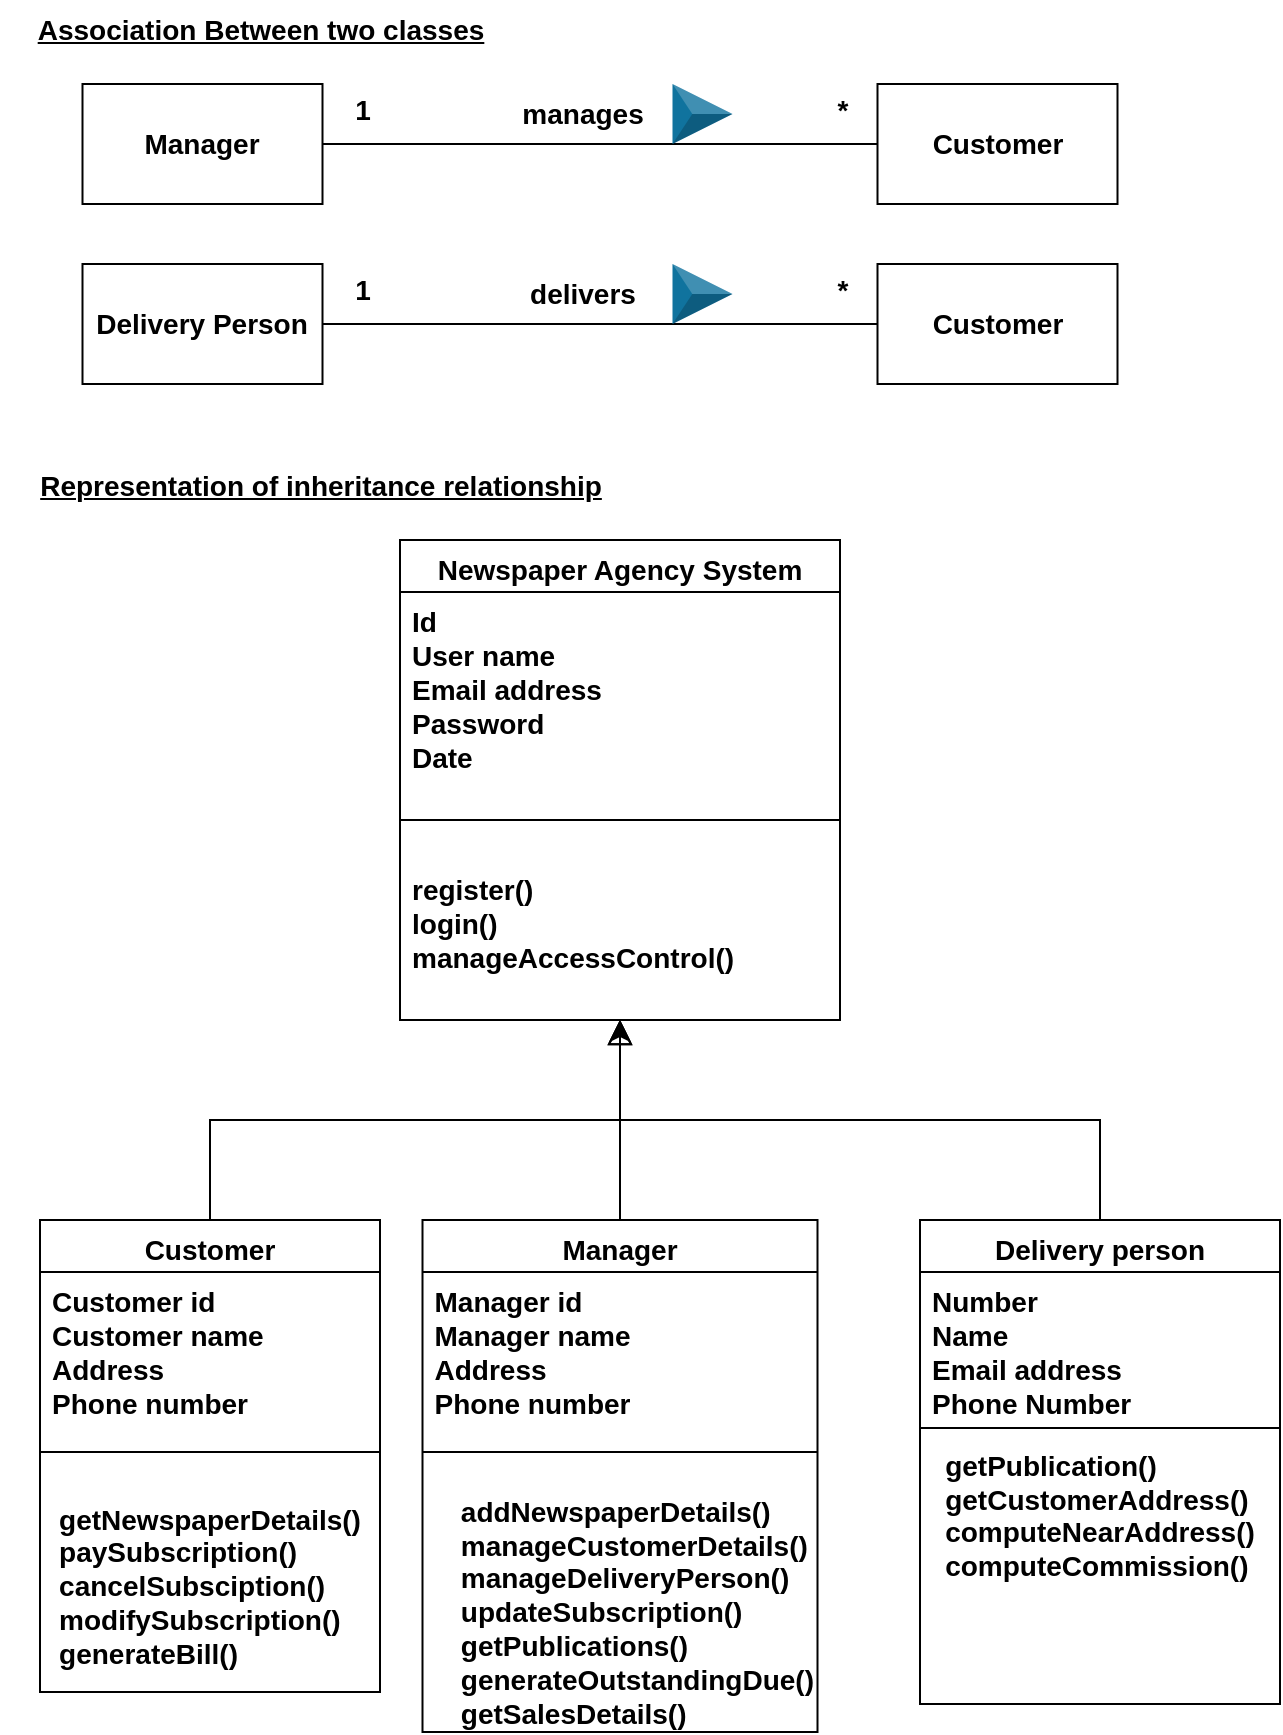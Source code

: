 <mxfile version="24.8.0">
  <diagram id="C5RBs43oDa-KdzZeNtuy" name="Page-1">
    <mxGraphModel dx="1105" dy="600" grid="1" gridSize="10" guides="1" tooltips="1" connect="1" arrows="1" fold="1" page="1" pageScale="1" pageWidth="827" pageHeight="1169" math="0" shadow="0">
      <root>
        <mxCell id="WIyWlLk6GJQsqaUBKTNV-0" />
        <mxCell id="WIyWlLk6GJQsqaUBKTNV-1" parent="WIyWlLk6GJQsqaUBKTNV-0" />
        <mxCell id="zkfFHV4jXpPFQw0GAbJ--6" value="Customer" style="swimlane;fontStyle=1;align=center;verticalAlign=top;childLayout=stackLayout;horizontal=1;startSize=26;horizontalStack=0;resizeParent=1;resizeLast=0;collapsible=1;marginBottom=0;rounded=0;shadow=0;strokeWidth=1;fillColor=default;fontSize=14;" parent="WIyWlLk6GJQsqaUBKTNV-1" vertex="1">
          <mxGeometry x="100" y="770" width="170" height="236" as="geometry">
            <mxRectangle x="130" y="380" width="160" height="26" as="alternateBounds" />
          </mxGeometry>
        </mxCell>
        <mxCell id="zkfFHV4jXpPFQw0GAbJ--8" value="Customer id&#xa;Customer name&#xa;Address&#xa;Phone number&#xa;Email address" style="text;align=left;verticalAlign=top;spacingLeft=4;spacingRight=4;overflow=hidden;rotatable=0;points=[[0,0.5],[1,0.5]];portConstraint=eastwest;rounded=0;shadow=0;html=0;fontSize=14;fontStyle=1" parent="zkfFHV4jXpPFQw0GAbJ--6" vertex="1">
          <mxGeometry y="26" width="170" height="70" as="geometry" />
        </mxCell>
        <mxCell id="zkfFHV4jXpPFQw0GAbJ--9" value="" style="line;html=1;strokeWidth=1;align=left;verticalAlign=middle;spacingTop=-1;spacingLeft=3;spacingRight=3;rotatable=0;labelPosition=right;points=[];portConstraint=eastwest;" parent="zkfFHV4jXpPFQw0GAbJ--6" vertex="1">
          <mxGeometry y="96" width="170" height="40" as="geometry" />
        </mxCell>
        <mxCell id="v5XfUWvKz-rx5mKwvqiz-39" value="&lt;div style=&quot;text-align: justify;&quot;&gt;&lt;span style=&quot;font-size: 14px; background-color: initial;&quot;&gt;&lt;b&gt;getNewspaperDetails()&lt;/b&gt;&lt;/span&gt;&lt;/div&gt;&lt;div style=&quot;text-align: justify;&quot;&gt;&lt;font style=&quot;font-size: 14px;&quot;&gt;&lt;b&gt;paySubscription()&lt;/b&gt;&lt;/font&gt;&lt;/div&gt;&lt;div style=&quot;text-align: justify;&quot;&gt;&lt;font style=&quot;font-size: 14px;&quot;&gt;&lt;b&gt;cancelSubsciption()&lt;/b&gt;&lt;/font&gt;&lt;/div&gt;&lt;div style=&quot;text-align: justify;&quot;&gt;&lt;font style=&quot;font-size: 14px;&quot;&gt;&lt;b&gt;modifySubscription()&lt;/b&gt;&lt;/font&gt;&lt;/div&gt;&lt;div style=&quot;text-align: justify;&quot;&gt;&lt;font style=&quot;font-size: 14px;&quot;&gt;&lt;b&gt;generateBill()&lt;/b&gt;&lt;/font&gt;&lt;/div&gt;" style="text;html=1;align=center;verticalAlign=middle;whiteSpace=wrap;rounded=0;" vertex="1" parent="zkfFHV4jXpPFQw0GAbJ--6">
          <mxGeometry y="136" width="170" height="94" as="geometry" />
        </mxCell>
        <mxCell id="zkfFHV4jXpPFQw0GAbJ--12" value="" style="endArrow=block;endSize=10;endFill=0;shadow=0;strokeWidth=1;rounded=0;curved=0;edgeStyle=elbowEdgeStyle;elbow=vertical;" parent="WIyWlLk6GJQsqaUBKTNV-1" source="zkfFHV4jXpPFQw0GAbJ--6" target="zkfFHV4jXpPFQw0GAbJ--0" edge="1">
          <mxGeometry width="160" relative="1" as="geometry">
            <mxPoint x="200" y="473" as="sourcePoint" />
            <mxPoint x="200" y="473" as="targetPoint" />
          </mxGeometry>
        </mxCell>
        <mxCell id="zkfFHV4jXpPFQw0GAbJ--16" value="" style="endArrow=block;endSize=10;endFill=0;shadow=0;strokeWidth=1;rounded=0;curved=0;edgeStyle=elbowEdgeStyle;elbow=vertical;exitX=0.5;exitY=0;exitDx=0;exitDy=0;" parent="WIyWlLk6GJQsqaUBKTNV-1" source="v5XfUWvKz-rx5mKwvqiz-15" target="zkfFHV4jXpPFQw0GAbJ--0" edge="1">
          <mxGeometry width="160" relative="1" as="geometry">
            <mxPoint x="410" y="630" as="sourcePoint" />
            <mxPoint x="310" y="541" as="targetPoint" />
          </mxGeometry>
        </mxCell>
        <mxCell id="v5XfUWvKz-rx5mKwvqiz-0" value="Delivery person" style="swimlane;fontStyle=1;align=center;verticalAlign=top;childLayout=stackLayout;horizontal=1;startSize=26;horizontalStack=0;resizeParent=1;resizeLast=0;collapsible=1;marginBottom=0;rounded=0;shadow=0;strokeWidth=1;fontSize=14;" vertex="1" parent="WIyWlLk6GJQsqaUBKTNV-1">
          <mxGeometry x="540" y="770" width="180" height="242" as="geometry">
            <mxRectangle x="530" y="390" width="160" height="26" as="alternateBounds" />
          </mxGeometry>
        </mxCell>
        <mxCell id="v5XfUWvKz-rx5mKwvqiz-2" value="Number&#xa;Name&#xa;Email address&#xa;Phone Number" style="text;align=left;verticalAlign=top;spacingLeft=4;spacingRight=4;overflow=hidden;rotatable=0;points=[[0,0.5],[1,0.5]];portConstraint=eastwest;rounded=0;shadow=0;html=0;fontSize=14;fontStyle=1" vertex="1" parent="v5XfUWvKz-rx5mKwvqiz-0">
          <mxGeometry y="26" width="180" height="74" as="geometry" />
        </mxCell>
        <mxCell id="v5XfUWvKz-rx5mKwvqiz-3" value="" style="line;html=1;strokeWidth=1;align=left;verticalAlign=middle;spacingTop=-1;spacingLeft=3;spacingRight=3;rotatable=0;labelPosition=right;points=[];portConstraint=eastwest;" vertex="1" parent="v5XfUWvKz-rx5mKwvqiz-0">
          <mxGeometry y="100" width="180" height="8" as="geometry" />
        </mxCell>
        <mxCell id="v5XfUWvKz-rx5mKwvqiz-42" value="&lt;div style=&quot;text-align: justify;&quot;&gt;&lt;span style=&quot;font-size: 14px; background-color: initial;&quot;&gt;&lt;b&gt;getPublication()&lt;/b&gt;&lt;/span&gt;&lt;/div&gt;&lt;div style=&quot;text-align: justify;&quot;&gt;&lt;font style=&quot;font-size: 14px;&quot;&gt;&lt;b&gt;getCustomerAddress()&lt;/b&gt;&lt;/font&gt;&lt;/div&gt;&lt;div style=&quot;text-align: justify;&quot;&gt;&lt;font style=&quot;font-size: 14px;&quot;&gt;&lt;b&gt;computeNearAddress()&lt;/b&gt;&lt;/font&gt;&lt;/div&gt;&lt;div style=&quot;text-align: justify;&quot;&gt;&lt;font style=&quot;font-size: 14px;&quot;&gt;&lt;b&gt;computeCommission()&lt;/b&gt;&lt;/font&gt;&lt;/div&gt;&lt;div style=&quot;text-align: justify;&quot;&gt;&lt;br&gt;&lt;/div&gt;" style="text;html=1;align=center;verticalAlign=middle;whiteSpace=wrap;rounded=0;" vertex="1" parent="v5XfUWvKz-rx5mKwvqiz-0">
          <mxGeometry y="108" width="180" height="94" as="geometry" />
        </mxCell>
        <mxCell id="v5XfUWvKz-rx5mKwvqiz-33" value="&lt;div&gt;&lt;br&gt;&lt;/div&gt;&lt;div&gt;&lt;br&gt;&lt;/div&gt;" style="text;html=1;align=center;verticalAlign=middle;resizable=0;points=[];autosize=1;strokeColor=none;fillColor=none;" vertex="1" parent="v5XfUWvKz-rx5mKwvqiz-0">
          <mxGeometry y="202" width="180" height="40" as="geometry" />
        </mxCell>
        <mxCell id="v5XfUWvKz-rx5mKwvqiz-15" value="Manager" style="swimlane;fontStyle=1;align=center;verticalAlign=top;childLayout=stackLayout;horizontal=1;startSize=26;horizontalStack=0;resizeParent=1;resizeLast=0;collapsible=1;marginBottom=0;rounded=0;shadow=0;strokeWidth=1;fillColor=default;fontSize=14;" vertex="1" parent="WIyWlLk6GJQsqaUBKTNV-1">
          <mxGeometry x="291.25" y="770" width="197.5" height="256" as="geometry">
            <mxRectangle x="130" y="380" width="160" height="26" as="alternateBounds" />
          </mxGeometry>
        </mxCell>
        <mxCell id="v5XfUWvKz-rx5mKwvqiz-16" value="Manager id&#xa;Manager name&#xa;Address&#xa;Phone number&#xa;Email address" style="text;align=left;verticalAlign=top;spacingLeft=4;spacingRight=4;overflow=hidden;rotatable=0;points=[[0,0.5],[1,0.5]];portConstraint=eastwest;rounded=0;shadow=0;html=0;fontSize=14;fontStyle=1" vertex="1" parent="v5XfUWvKz-rx5mKwvqiz-15">
          <mxGeometry y="26" width="197.5" height="70" as="geometry" />
        </mxCell>
        <mxCell id="v5XfUWvKz-rx5mKwvqiz-17" value="" style="line;html=1;strokeWidth=1;align=left;verticalAlign=middle;spacingTop=-1;spacingLeft=3;spacingRight=3;rotatable=0;labelPosition=right;points=[];portConstraint=eastwest;" vertex="1" parent="v5XfUWvKz-rx5mKwvqiz-15">
          <mxGeometry y="96" width="197.5" height="40" as="geometry" />
        </mxCell>
        <mxCell id="v5XfUWvKz-rx5mKwvqiz-40" value="&lt;div style=&quot;text-align: justify;&quot;&gt;&lt;span style=&quot;font-size: 14px; background-color: initial;&quot;&gt;&lt;b&gt;addNewspaperDetails()&lt;/b&gt;&lt;/span&gt;&lt;/div&gt;&lt;div style=&quot;text-align: justify;&quot;&gt;&lt;font style=&quot;font-size: 14px;&quot;&gt;&lt;b&gt;manageCustomerDetails()&lt;/b&gt;&lt;/font&gt;&lt;/div&gt;&lt;div style=&quot;text-align: justify;&quot;&gt;&lt;font style=&quot;font-size: 14px;&quot;&gt;&lt;b&gt;manageDeliveryPerson()&lt;/b&gt;&lt;/font&gt;&lt;/div&gt;&lt;div style=&quot;text-align: justify;&quot;&gt;&lt;font style=&quot;font-size: 14px;&quot;&gt;&lt;b&gt;updateSubscription()&lt;/b&gt;&lt;/font&gt;&lt;/div&gt;&lt;div style=&quot;text-align: justify;&quot;&gt;&lt;span style=&quot;font-size: 14px;&quot;&gt;&lt;b&gt;getPublications()&lt;/b&gt;&lt;/span&gt;&lt;/div&gt;&lt;div style=&quot;text-align: justify;&quot;&gt;&lt;font style=&quot;font-size: 14px;&quot;&gt;&lt;b&gt;generateOutstandingDue()&lt;/b&gt;&lt;/font&gt;&lt;/div&gt;&lt;div style=&quot;text-align: justify;&quot;&gt;&lt;font style=&quot;font-size: 14px;&quot;&gt;&lt;b&gt;getSalesDetails()&lt;/b&gt;&lt;/font&gt;&lt;/div&gt;" style="text;html=1;align=right;verticalAlign=middle;whiteSpace=wrap;rounded=0;" vertex="1" parent="v5XfUWvKz-rx5mKwvqiz-15">
          <mxGeometry y="136" width="197.5" height="120" as="geometry" />
        </mxCell>
        <mxCell id="zkfFHV4jXpPFQw0GAbJ--0" value="Newspaper Agency System" style="swimlane;align=center;verticalAlign=top;childLayout=stackLayout;horizontal=1;startSize=26;horizontalStack=0;resizeParent=1;resizeLast=0;collapsible=1;marginBottom=0;rounded=0;shadow=0;strokeWidth=1;textShadow=0;container=0;fontSize=14;" parent="WIyWlLk6GJQsqaUBKTNV-1" vertex="1">
          <mxGeometry x="280" y="430" width="220" height="240" as="geometry">
            <mxRectangle x="310" y="110" width="160" height="26" as="alternateBounds" />
          </mxGeometry>
        </mxCell>
        <mxCell id="zkfFHV4jXpPFQw0GAbJ--1" value="Id&#xa;User name&#xa;Email address&#xa;Password&#xa;Date" style="text;align=left;verticalAlign=top;spacingLeft=4;spacingRight=4;overflow=hidden;rotatable=0;points=[[0,0.5],[1,0.5]];portConstraint=eastwest;container=0;fontSize=14;fontStyle=1" parent="zkfFHV4jXpPFQw0GAbJ--0" vertex="1">
          <mxGeometry y="26" width="220" height="94" as="geometry" />
        </mxCell>
        <mxCell id="v5XfUWvKz-rx5mKwvqiz-23" style="line;html=1;strokeWidth=1;align=left;verticalAlign=middle;spacingTop=-1;spacingLeft=3;spacingRight=3;rotatable=0;labelPosition=right;points=[];portConstraint=eastwest;" vertex="1" parent="zkfFHV4jXpPFQw0GAbJ--0">
          <mxGeometry y="120" width="220" height="40" as="geometry" />
        </mxCell>
        <mxCell id="zkfFHV4jXpPFQw0GAbJ--5" value="register()&#xa;login()&#xa;manageAccessControl()" style="text;align=left;verticalAlign=top;spacingLeft=4;spacingRight=4;overflow=hidden;rotatable=0;points=[[0,0.5],[1,0.5]];portConstraint=eastwest;flipV=1;fontSize=14;fontStyle=1" parent="zkfFHV4jXpPFQw0GAbJ--0" vertex="1">
          <mxGeometry y="160" width="220" height="80" as="geometry" />
        </mxCell>
        <mxCell id="v5XfUWvKz-rx5mKwvqiz-32" value="" style="edgeStyle=elbowEdgeStyle;elbow=vertical;endArrow=classic;html=1;curved=0;rounded=0;endSize=8;startSize=8;exitX=0.5;exitY=0;exitDx=0;exitDy=0;entryX=0.5;entryY=1;entryDx=0;entryDy=0;" edge="1" parent="WIyWlLk6GJQsqaUBKTNV-1" source="v5XfUWvKz-rx5mKwvqiz-0" target="zkfFHV4jXpPFQw0GAbJ--0">
          <mxGeometry width="50" height="50" relative="1" as="geometry">
            <mxPoint x="610" y="660" as="sourcePoint" />
            <mxPoint x="660" y="610" as="targetPoint" />
          </mxGeometry>
        </mxCell>
        <mxCell id="v5XfUWvKz-rx5mKwvqiz-50" value="&lt;font style=&quot;font-size: 14px;&quot;&gt;&lt;b&gt;Manager&lt;/b&gt;&lt;/font&gt;" style="rounded=0;whiteSpace=wrap;html=1;" vertex="1" parent="WIyWlLk6GJQsqaUBKTNV-1">
          <mxGeometry x="121.25" y="202" width="120" height="60" as="geometry" />
        </mxCell>
        <mxCell id="v5XfUWvKz-rx5mKwvqiz-52" value="" style="endArrow=none;html=1;rounded=0;exitX=1;exitY=0.5;exitDx=0;exitDy=0;entryX=0;entryY=0.5;entryDx=0;entryDy=0;" edge="1" parent="WIyWlLk6GJQsqaUBKTNV-1" source="v5XfUWvKz-rx5mKwvqiz-50" target="v5XfUWvKz-rx5mKwvqiz-53">
          <mxGeometry width="50" height="50" relative="1" as="geometry">
            <mxPoint x="461.25" y="412" as="sourcePoint" />
            <mxPoint x="511.25" y="232" as="targetPoint" />
          </mxGeometry>
        </mxCell>
        <mxCell id="v5XfUWvKz-rx5mKwvqiz-53" value="&lt;font style=&quot;font-size: 14px;&quot;&gt;&lt;b&gt;Customer&lt;/b&gt;&lt;/font&gt;" style="rounded=0;whiteSpace=wrap;html=1;" vertex="1" parent="WIyWlLk6GJQsqaUBKTNV-1">
          <mxGeometry x="518.75" y="202" width="120" height="60" as="geometry" />
        </mxCell>
        <mxCell id="v5XfUWvKz-rx5mKwvqiz-55" value="" style="verticalLabelPosition=bottom;verticalAlign=top;html=1;shape=mxgraph.infographic.shadedTriangle;fillColor=#10739E;strokeColor=none;rotation=90;" vertex="1" parent="WIyWlLk6GJQsqaUBKTNV-1">
          <mxGeometry x="416.25" y="202" width="30" height="30" as="geometry" />
        </mxCell>
        <mxCell id="v5XfUWvKz-rx5mKwvqiz-60" value="&lt;font style=&quot;font-size: 14px;&quot;&gt;&lt;b&gt;manages&lt;/b&gt;&lt;/font&gt;" style="text;html=1;align=center;verticalAlign=middle;resizable=0;points=[];autosize=1;strokeColor=none;fillColor=none;" vertex="1" parent="WIyWlLk6GJQsqaUBKTNV-1">
          <mxGeometry x="326.25" y="202" width="90" height="30" as="geometry" />
        </mxCell>
        <mxCell id="v5XfUWvKz-rx5mKwvqiz-61" value="&lt;font style=&quot;font-size: 14px;&quot;&gt;&lt;b&gt;1&lt;/b&gt;&lt;/font&gt;" style="text;html=1;align=center;verticalAlign=middle;resizable=0;points=[];autosize=1;strokeColor=none;fillColor=none;" vertex="1" parent="WIyWlLk6GJQsqaUBKTNV-1">
          <mxGeometry x="246.25" y="200" width="30" height="30" as="geometry" />
        </mxCell>
        <mxCell id="v5XfUWvKz-rx5mKwvqiz-62" value="&lt;font style=&quot;font-size: 14px;&quot;&gt;&lt;b&gt;*&lt;/b&gt;&lt;/font&gt;" style="text;html=1;align=center;verticalAlign=middle;resizable=0;points=[];autosize=1;strokeColor=none;fillColor=none;" vertex="1" parent="WIyWlLk6GJQsqaUBKTNV-1">
          <mxGeometry x="486.25" y="200" width="30" height="30" as="geometry" />
        </mxCell>
        <mxCell id="v5XfUWvKz-rx5mKwvqiz-65" value="&lt;b&gt;&lt;u&gt;&lt;font style=&quot;font-size: 14px;&quot;&gt;Association Between two classes&lt;/font&gt;&lt;/u&gt;&lt;/b&gt;" style="text;html=1;align=center;verticalAlign=middle;resizable=0;points=[];autosize=1;strokeColor=none;fillColor=none;" vertex="1" parent="WIyWlLk6GJQsqaUBKTNV-1">
          <mxGeometry x="80" y="160" width="260" height="30" as="geometry" />
        </mxCell>
        <mxCell id="v5XfUWvKz-rx5mKwvqiz-67" value="&lt;b&gt;&lt;u&gt;&lt;font style=&quot;font-size: 14px;&quot;&gt;Representation of inheritance relationship&lt;/font&gt;&lt;/u&gt;&lt;/b&gt;" style="text;html=1;align=center;verticalAlign=middle;resizable=0;points=[];autosize=1;strokeColor=none;fillColor=none;" vertex="1" parent="WIyWlLk6GJQsqaUBKTNV-1">
          <mxGeometry x="80" y="388" width="320" height="30" as="geometry" />
        </mxCell>
        <mxCell id="v5XfUWvKz-rx5mKwvqiz-68" value="&lt;font style=&quot;font-size: 14px;&quot;&gt;&lt;b&gt;Delivery Person&lt;/b&gt;&lt;/font&gt;" style="rounded=0;whiteSpace=wrap;html=1;" vertex="1" parent="WIyWlLk6GJQsqaUBKTNV-1">
          <mxGeometry x="121.25" y="292" width="120" height="60" as="geometry" />
        </mxCell>
        <mxCell id="v5XfUWvKz-rx5mKwvqiz-69" value="" style="endArrow=none;html=1;rounded=0;exitX=1;exitY=0.5;exitDx=0;exitDy=0;entryX=0;entryY=0.5;entryDx=0;entryDy=0;" edge="1" parent="WIyWlLk6GJQsqaUBKTNV-1" source="v5XfUWvKz-rx5mKwvqiz-68" target="v5XfUWvKz-rx5mKwvqiz-70">
          <mxGeometry width="50" height="50" relative="1" as="geometry">
            <mxPoint x="461.25" y="502" as="sourcePoint" />
            <mxPoint x="511.25" y="322" as="targetPoint" />
          </mxGeometry>
        </mxCell>
        <mxCell id="v5XfUWvKz-rx5mKwvqiz-70" value="&lt;font style=&quot;font-size: 14px;&quot;&gt;&lt;b&gt;Customer&lt;/b&gt;&lt;/font&gt;" style="rounded=0;whiteSpace=wrap;html=1;" vertex="1" parent="WIyWlLk6GJQsqaUBKTNV-1">
          <mxGeometry x="518.75" y="292" width="120" height="60" as="geometry" />
        </mxCell>
        <mxCell id="v5XfUWvKz-rx5mKwvqiz-71" value="" style="verticalLabelPosition=bottom;verticalAlign=top;html=1;shape=mxgraph.infographic.shadedTriangle;fillColor=#10739E;strokeColor=none;rotation=90;" vertex="1" parent="WIyWlLk6GJQsqaUBKTNV-1">
          <mxGeometry x="416.25" y="292" width="30" height="30" as="geometry" />
        </mxCell>
        <mxCell id="v5XfUWvKz-rx5mKwvqiz-72" value="&lt;font style=&quot;font-size: 14px;&quot;&gt;&lt;b&gt;delivers&lt;/b&gt;&lt;/font&gt;" style="text;html=1;align=center;verticalAlign=middle;resizable=0;points=[];autosize=1;strokeColor=none;fillColor=none;" vertex="1" parent="WIyWlLk6GJQsqaUBKTNV-1">
          <mxGeometry x="331.25" y="292" width="80" height="30" as="geometry" />
        </mxCell>
        <mxCell id="v5XfUWvKz-rx5mKwvqiz-73" value="&lt;font style=&quot;font-size: 14px;&quot;&gt;&lt;b&gt;1&lt;/b&gt;&lt;/font&gt;" style="text;html=1;align=center;verticalAlign=middle;resizable=0;points=[];autosize=1;strokeColor=none;fillColor=none;" vertex="1" parent="WIyWlLk6GJQsqaUBKTNV-1">
          <mxGeometry x="246.25" y="290" width="30" height="30" as="geometry" />
        </mxCell>
        <mxCell id="v5XfUWvKz-rx5mKwvqiz-74" value="&lt;font style=&quot;font-size: 14px;&quot;&gt;&lt;b&gt;*&lt;/b&gt;&lt;/font&gt;" style="text;html=1;align=center;verticalAlign=middle;resizable=0;points=[];autosize=1;strokeColor=none;fillColor=none;" vertex="1" parent="WIyWlLk6GJQsqaUBKTNV-1">
          <mxGeometry x="486.25" y="290" width="30" height="30" as="geometry" />
        </mxCell>
      </root>
    </mxGraphModel>
  </diagram>
</mxfile>
